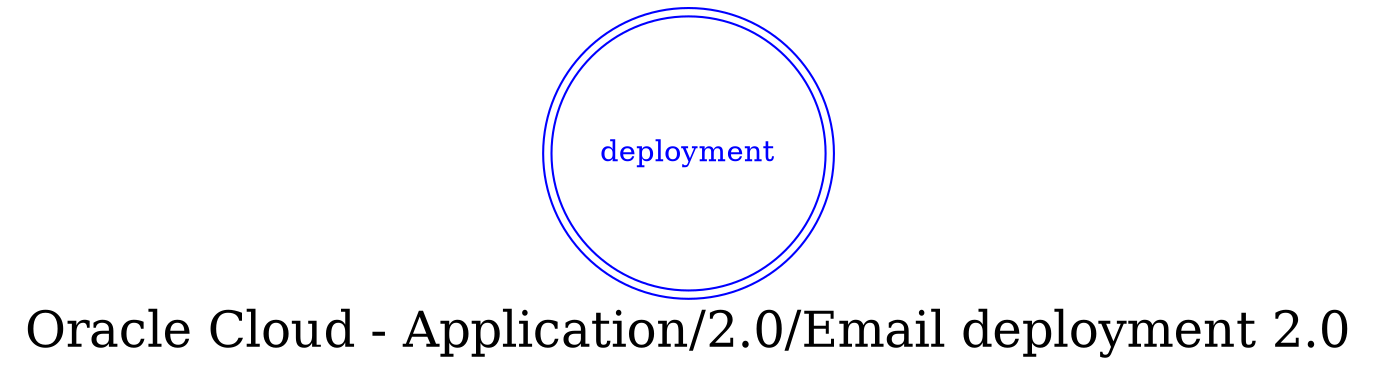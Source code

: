 digraph LexiconGraph {
graph[label="Oracle Cloud - Application/2.0/Email deployment 2.0", fontsize=24]
splines=true
"deployment" [color=blue, fontcolor=blue, shape=doublecircle]
}
